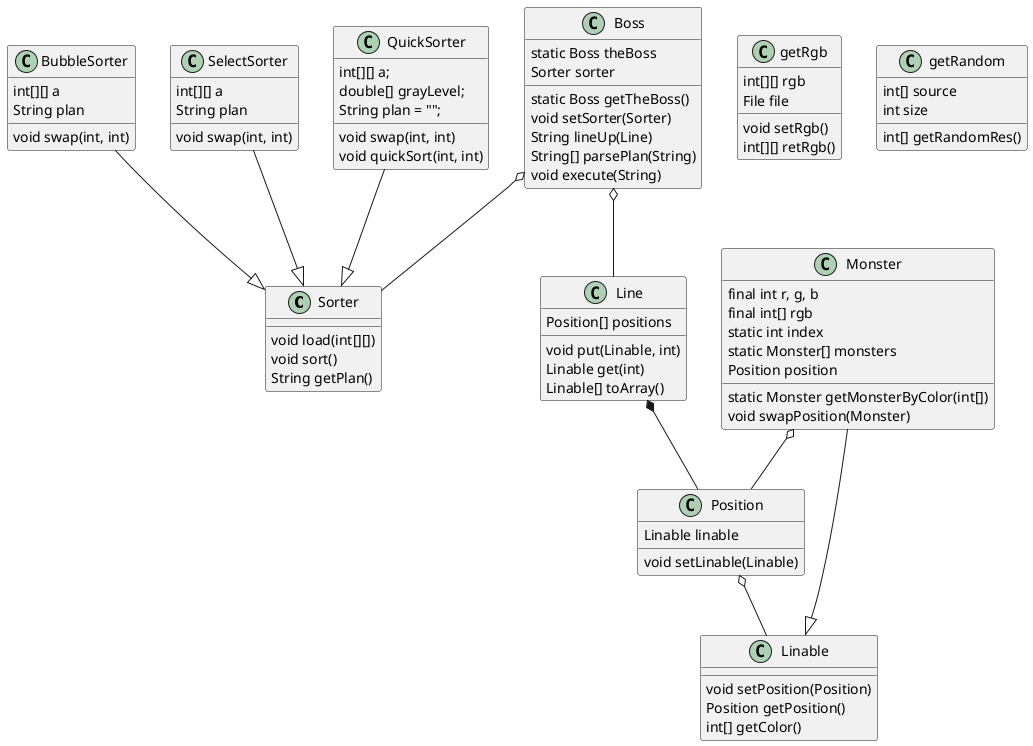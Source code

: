 @startuml

class Sorter{
    void load(int[][])
    void sort()
    String getPlan()
}

class BubbleSorter{
    int[][] a
    String plan
    void swap(int, int)
}

class SelectSorter{
    int[][] a
    String plan
    void swap(int, int)
}

class QuickSorter{
    int[][] a;
    double[] grayLevel;
    String plan = "";
    void swap(int, int)
    void quickSort(int, int)
}

class Boss{
    static Boss theBoss
    Sorter sorter
    static Boss getTheBoss()
    void setSorter(Sorter)
    String lineUp(Line)
    String[] parsePlan(String)
    void execute(String)
}

class Linable{
    void setPosition(Position)
    Position getPosition()
    int[] getColor()
}

class Monster{
    final int r, g, b
    final int[] rgb
    static int index
    static Monster[] monsters
    Position position

    static Monster getMonsterByColor(int[])
    void swapPosition(Monster)
}

class Line{
    Position[] positions
    void put(Linable, int)
    Linable get(int)
    Linable[] toArray()
}

class Position{
    Linable linable
    void setLinable(Linable)
}

class getRgb{
    int[][] rgb
    File file
    void setRgb()
    int[][] retRgb()
}

class getRandom{
    int[] source
    int size
    int[] getRandomRes()
}

SelectSorter --|> Sorter
BubbleSorter --|> Sorter
QuickSorter --|> Sorter
Monster --|> Linable
Line *-- Position
Position o-- Linable
Monster o-- Position
Boss o-- Line
Boss o-- Sorter

@enduml